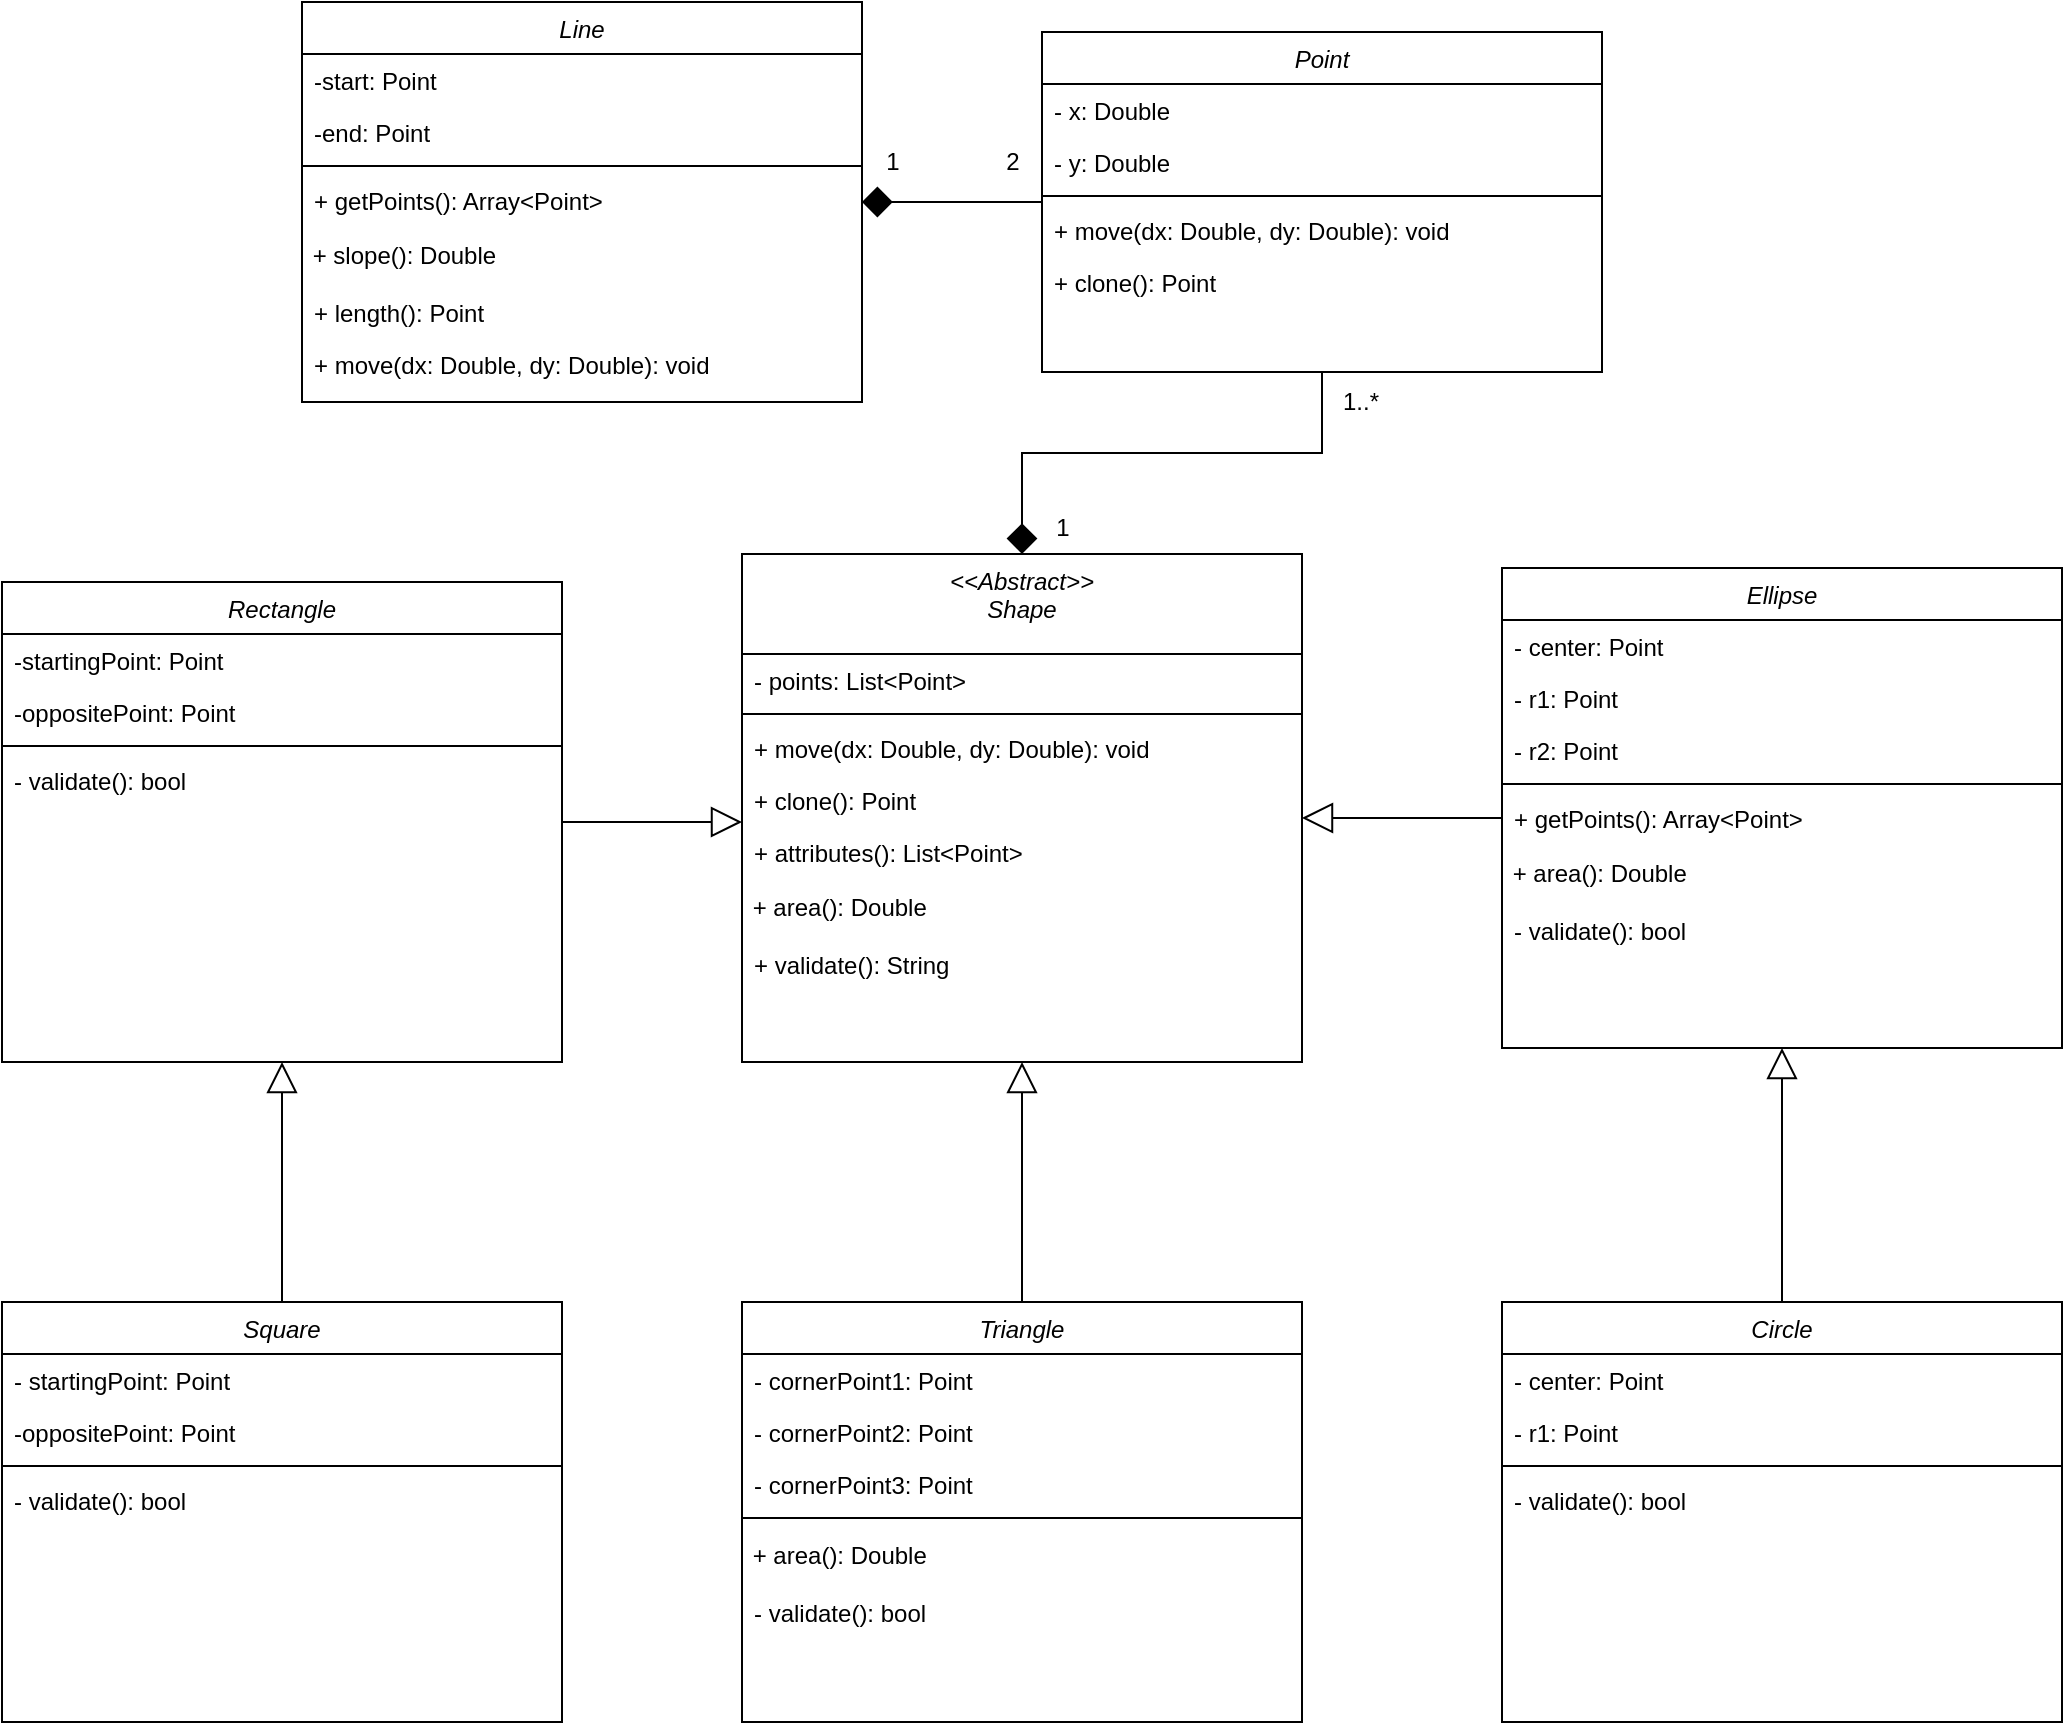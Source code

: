<mxfile version="24.6.4" type="device">
  <diagram id="C5RBs43oDa-KdzZeNtuy" name="Page-1">
    <mxGraphModel dx="2514" dy="920" grid="1" gridSize="10" guides="1" tooltips="1" connect="1" arrows="1" fold="1" page="1" pageScale="1" pageWidth="827" pageHeight="1169" math="0" shadow="0">
      <root>
        <mxCell id="WIyWlLk6GJQsqaUBKTNV-0" />
        <mxCell id="WIyWlLk6GJQsqaUBKTNV-1" parent="WIyWlLk6GJQsqaUBKTNV-0" />
        <mxCell id="Lo9rBZUr5EWBByHOK7Kq-12" style="edgeStyle=orthogonalEdgeStyle;rounded=0;orthogonalLoop=1;jettySize=auto;html=1;entryX=0.5;entryY=0;entryDx=0;entryDy=0;endArrow=diamond;endFill=1;endSize=13;" parent="WIyWlLk6GJQsqaUBKTNV-1" source="zkfFHV4jXpPFQw0GAbJ--0" target="Lo9rBZUr5EWBByHOK7Kq-0" edge="1">
          <mxGeometry relative="1" as="geometry" />
        </mxCell>
        <mxCell id="Lo9rBZUr5EWBByHOK7Kq-14" style="edgeStyle=orthogonalEdgeStyle;rounded=0;orthogonalLoop=1;jettySize=auto;html=1;endArrow=diamond;endFill=1;endSize=13;" parent="WIyWlLk6GJQsqaUBKTNV-1" source="zkfFHV4jXpPFQw0GAbJ--0" target="pKnvmbRFdurTGXLO_dpD-6" edge="1">
          <mxGeometry relative="1" as="geometry" />
        </mxCell>
        <mxCell id="zkfFHV4jXpPFQw0GAbJ--0" value="Point" style="swimlane;fontStyle=2;align=center;verticalAlign=top;childLayout=stackLayout;horizontal=1;startSize=26;horizontalStack=0;resizeParent=1;resizeLast=0;collapsible=1;marginBottom=0;rounded=0;shadow=0;strokeWidth=1;" parent="WIyWlLk6GJQsqaUBKTNV-1" vertex="1">
          <mxGeometry x="390" y="325" width="280" height="170" as="geometry">
            <mxRectangle x="230" y="140" width="160" height="26" as="alternateBounds" />
          </mxGeometry>
        </mxCell>
        <mxCell id="zkfFHV4jXpPFQw0GAbJ--1" value="- x: Double" style="text;align=left;verticalAlign=top;spacingLeft=4;spacingRight=4;overflow=hidden;rotatable=0;points=[[0,0.5],[1,0.5]];portConstraint=eastwest;" parent="zkfFHV4jXpPFQw0GAbJ--0" vertex="1">
          <mxGeometry y="26" width="280" height="26" as="geometry" />
        </mxCell>
        <mxCell id="zkfFHV4jXpPFQw0GAbJ--2" value="- y: Double" style="text;align=left;verticalAlign=top;spacingLeft=4;spacingRight=4;overflow=hidden;rotatable=0;points=[[0,0.5],[1,0.5]];portConstraint=eastwest;rounded=0;shadow=0;html=0;" parent="zkfFHV4jXpPFQw0GAbJ--0" vertex="1">
          <mxGeometry y="52" width="280" height="26" as="geometry" />
        </mxCell>
        <mxCell id="zkfFHV4jXpPFQw0GAbJ--4" value="" style="line;html=1;strokeWidth=1;align=left;verticalAlign=middle;spacingTop=-1;spacingLeft=3;spacingRight=3;rotatable=0;labelPosition=right;points=[];portConstraint=eastwest;" parent="zkfFHV4jXpPFQw0GAbJ--0" vertex="1">
          <mxGeometry y="78" width="280" height="8" as="geometry" />
        </mxCell>
        <mxCell id="pKnvmbRFdurTGXLO_dpD-4" value="+ move(dx: Double, dy: Double): void" style="text;align=left;verticalAlign=top;spacingLeft=4;spacingRight=4;overflow=hidden;rotatable=0;points=[[0,0.5],[1,0.5]];portConstraint=eastwest;" parent="zkfFHV4jXpPFQw0GAbJ--0" vertex="1">
          <mxGeometry y="86" width="280" height="26" as="geometry" />
        </mxCell>
        <mxCell id="pKnvmbRFdurTGXLO_dpD-3" value="+ clone(): Point" style="text;align=left;verticalAlign=top;spacingLeft=4;spacingRight=4;overflow=hidden;rotatable=0;points=[[0,0.5],[1,0.5]];portConstraint=eastwest;" parent="zkfFHV4jXpPFQw0GAbJ--0" vertex="1">
          <mxGeometry y="112" width="280" height="26" as="geometry" />
        </mxCell>
        <mxCell id="pKnvmbRFdurTGXLO_dpD-6" value="Line" style="swimlane;fontStyle=2;align=center;verticalAlign=top;childLayout=stackLayout;horizontal=1;startSize=26;horizontalStack=0;resizeParent=1;resizeLast=0;collapsible=1;marginBottom=0;rounded=0;shadow=0;strokeWidth=1;" parent="WIyWlLk6GJQsqaUBKTNV-1" vertex="1">
          <mxGeometry x="20" y="310" width="280" height="200" as="geometry">
            <mxRectangle x="230" y="140" width="160" height="26" as="alternateBounds" />
          </mxGeometry>
        </mxCell>
        <mxCell id="pKnvmbRFdurTGXLO_dpD-7" value="-start: Point" style="text;align=left;verticalAlign=top;spacingLeft=4;spacingRight=4;overflow=hidden;rotatable=0;points=[[0,0.5],[1,0.5]];portConstraint=eastwest;" parent="pKnvmbRFdurTGXLO_dpD-6" vertex="1">
          <mxGeometry y="26" width="280" height="26" as="geometry" />
        </mxCell>
        <mxCell id="pKnvmbRFdurTGXLO_dpD-8" value="-end: Point" style="text;align=left;verticalAlign=top;spacingLeft=4;spacingRight=4;overflow=hidden;rotatable=0;points=[[0,0.5],[1,0.5]];portConstraint=eastwest;rounded=0;shadow=0;html=0;" parent="pKnvmbRFdurTGXLO_dpD-6" vertex="1">
          <mxGeometry y="52" width="280" height="26" as="geometry" />
        </mxCell>
        <mxCell id="pKnvmbRFdurTGXLO_dpD-9" value="" style="line;html=1;strokeWidth=1;align=left;verticalAlign=middle;spacingTop=-1;spacingLeft=3;spacingRight=3;rotatable=0;labelPosition=right;points=[];portConstraint=eastwest;" parent="pKnvmbRFdurTGXLO_dpD-6" vertex="1">
          <mxGeometry y="78" width="280" height="8" as="geometry" />
        </mxCell>
        <mxCell id="pKnvmbRFdurTGXLO_dpD-10" value="+ getPoints(): Array&lt;Point&gt;" style="text;align=left;verticalAlign=top;spacingLeft=4;spacingRight=4;overflow=hidden;rotatable=0;points=[[0,0.5],[1,0.5]];portConstraint=eastwest;" parent="pKnvmbRFdurTGXLO_dpD-6" vertex="1">
          <mxGeometry y="86" width="280" height="26" as="geometry" />
        </mxCell>
        <mxCell id="pKnvmbRFdurTGXLO_dpD-11" value="&amp;nbsp;+ slope(): Double" style="text;html=1;align=left;verticalAlign=middle;resizable=0;points=[];autosize=1;strokeColor=none;fillColor=none;" parent="pKnvmbRFdurTGXLO_dpD-6" vertex="1">
          <mxGeometry y="112" width="280" height="30" as="geometry" />
        </mxCell>
        <mxCell id="pKnvmbRFdurTGXLO_dpD-12" value="+ length(): Point" style="text;align=left;verticalAlign=top;spacingLeft=4;spacingRight=4;overflow=hidden;rotatable=0;points=[[0,0.5],[1,0.5]];portConstraint=eastwest;" parent="pKnvmbRFdurTGXLO_dpD-6" vertex="1">
          <mxGeometry y="142" width="280" height="26" as="geometry" />
        </mxCell>
        <mxCell id="pKnvmbRFdurTGXLO_dpD-13" value="+ move(dx: Double, dy: Double): void" style="text;align=left;verticalAlign=top;spacingLeft=4;spacingRight=4;overflow=hidden;rotatable=0;points=[[0,0.5],[1,0.5]];portConstraint=eastwest;" parent="pKnvmbRFdurTGXLO_dpD-6" vertex="1">
          <mxGeometry y="168" width="280" height="26" as="geometry" />
        </mxCell>
        <mxCell id="Lo9rBZUr5EWBByHOK7Kq-24" style="edgeStyle=orthogonalEdgeStyle;rounded=0;orthogonalLoop=1;jettySize=auto;html=1;endArrow=block;endFill=0;endSize=13;" parent="WIyWlLk6GJQsqaUBKTNV-1" source="pKnvmbRFdurTGXLO_dpD-15" target="Lo9rBZUr5EWBByHOK7Kq-0" edge="1">
          <mxGeometry relative="1" as="geometry">
            <Array as="points">
              <mxPoint x="220" y="720" />
              <mxPoint x="220" y="720" />
            </Array>
          </mxGeometry>
        </mxCell>
        <mxCell id="pKnvmbRFdurTGXLO_dpD-15" value="Rectangle" style="swimlane;fontStyle=2;align=center;verticalAlign=top;childLayout=stackLayout;horizontal=1;startSize=26;horizontalStack=0;resizeParent=1;resizeLast=0;collapsible=1;marginBottom=0;rounded=0;shadow=0;strokeWidth=1;" parent="WIyWlLk6GJQsqaUBKTNV-1" vertex="1">
          <mxGeometry x="-130" y="600" width="280" height="240" as="geometry">
            <mxRectangle x="230" y="140" width="160" height="26" as="alternateBounds" />
          </mxGeometry>
        </mxCell>
        <mxCell id="DWfuLEr2Yn5OQDxVqT4_-0" value="-startingPoint: Point" style="text;align=left;verticalAlign=top;spacingLeft=4;spacingRight=4;overflow=hidden;rotatable=0;points=[[0,0.5],[1,0.5]];portConstraint=eastwest;" vertex="1" parent="pKnvmbRFdurTGXLO_dpD-15">
          <mxGeometry y="26" width="280" height="26" as="geometry" />
        </mxCell>
        <mxCell id="pKnvmbRFdurTGXLO_dpD-25" value="-oppositePoint: Point" style="text;align=left;verticalAlign=top;spacingLeft=4;spacingRight=4;overflow=hidden;rotatable=0;points=[[0,0.5],[1,0.5]];portConstraint=eastwest;" parent="pKnvmbRFdurTGXLO_dpD-15" vertex="1">
          <mxGeometry y="52" width="280" height="26" as="geometry" />
        </mxCell>
        <mxCell id="pKnvmbRFdurTGXLO_dpD-18" value="" style="line;html=1;strokeWidth=1;align=left;verticalAlign=middle;spacingTop=-1;spacingLeft=3;spacingRight=3;rotatable=0;labelPosition=right;points=[];portConstraint=eastwest;" parent="pKnvmbRFdurTGXLO_dpD-15" vertex="1">
          <mxGeometry y="78" width="280" height="8" as="geometry" />
        </mxCell>
        <mxCell id="pKnvmbRFdurTGXLO_dpD-23" value="- validate(): bool" style="text;align=left;verticalAlign=top;spacingLeft=4;spacingRight=4;overflow=hidden;rotatable=0;points=[[0,0.5],[1,0.5]];portConstraint=eastwest;" parent="pKnvmbRFdurTGXLO_dpD-15" vertex="1">
          <mxGeometry y="86" width="280" height="26" as="geometry" />
        </mxCell>
        <mxCell id="Lo9rBZUr5EWBByHOK7Kq-18" style="edgeStyle=orthogonalEdgeStyle;rounded=0;orthogonalLoop=1;jettySize=auto;html=1;entryX=0.5;entryY=1;entryDx=0;entryDy=0;endArrow=block;endFill=0;endSize=13;" parent="WIyWlLk6GJQsqaUBKTNV-1" source="pKnvmbRFdurTGXLO_dpD-24" target="pKnvmbRFdurTGXLO_dpD-15" edge="1">
          <mxGeometry relative="1" as="geometry" />
        </mxCell>
        <mxCell id="pKnvmbRFdurTGXLO_dpD-24" value="Square" style="swimlane;fontStyle=2;align=center;verticalAlign=top;childLayout=stackLayout;horizontal=1;startSize=26;horizontalStack=0;resizeParent=1;resizeLast=0;collapsible=1;marginBottom=0;rounded=0;shadow=0;strokeWidth=1;" parent="WIyWlLk6GJQsqaUBKTNV-1" vertex="1">
          <mxGeometry x="-130" y="960" width="280" height="210" as="geometry">
            <mxRectangle x="230" y="140" width="160" height="26" as="alternateBounds" />
          </mxGeometry>
        </mxCell>
        <mxCell id="DWfuLEr2Yn5OQDxVqT4_-2" value="- startingPoint: Point" style="text;align=left;verticalAlign=top;spacingLeft=4;spacingRight=4;overflow=hidden;rotatable=0;points=[[0,0.5],[1,0.5]];portConstraint=eastwest;" vertex="1" parent="pKnvmbRFdurTGXLO_dpD-24">
          <mxGeometry y="26" width="280" height="26" as="geometry" />
        </mxCell>
        <mxCell id="DWfuLEr2Yn5OQDxVqT4_-3" value="-oppositePoint: Point" style="text;align=left;verticalAlign=top;spacingLeft=4;spacingRight=4;overflow=hidden;rotatable=0;points=[[0,0.5],[1,0.5]];portConstraint=eastwest;" vertex="1" parent="pKnvmbRFdurTGXLO_dpD-24">
          <mxGeometry y="52" width="280" height="26" as="geometry" />
        </mxCell>
        <mxCell id="pKnvmbRFdurTGXLO_dpD-27" value="" style="line;html=1;strokeWidth=1;align=left;verticalAlign=middle;spacingTop=-1;spacingLeft=3;spacingRight=3;rotatable=0;labelPosition=right;points=[];portConstraint=eastwest;" parent="pKnvmbRFdurTGXLO_dpD-24" vertex="1">
          <mxGeometry y="78" width="280" height="8" as="geometry" />
        </mxCell>
        <mxCell id="pKnvmbRFdurTGXLO_dpD-31" value="- validate(): bool" style="text;align=left;verticalAlign=top;spacingLeft=4;spacingRight=4;overflow=hidden;rotatable=0;points=[[0,0.5],[1,0.5]];portConstraint=eastwest;" parent="pKnvmbRFdurTGXLO_dpD-24" vertex="1">
          <mxGeometry y="86" width="280" height="26" as="geometry" />
        </mxCell>
        <mxCell id="pKnvmbRFdurTGXLO_dpD-32" value="Ellipse" style="swimlane;fontStyle=2;align=center;verticalAlign=top;childLayout=stackLayout;horizontal=1;startSize=26;horizontalStack=0;resizeParent=1;resizeLast=0;collapsible=1;marginBottom=0;rounded=0;shadow=0;strokeWidth=1;" parent="WIyWlLk6GJQsqaUBKTNV-1" vertex="1">
          <mxGeometry x="620" y="593" width="280" height="240" as="geometry">
            <mxRectangle x="230" y="140" width="160" height="26" as="alternateBounds" />
          </mxGeometry>
        </mxCell>
        <mxCell id="pKnvmbRFdurTGXLO_dpD-33" value="- center: Point" style="text;align=left;verticalAlign=top;spacingLeft=4;spacingRight=4;overflow=hidden;rotatable=0;points=[[0,0.5],[1,0.5]];portConstraint=eastwest;" parent="pKnvmbRFdurTGXLO_dpD-32" vertex="1">
          <mxGeometry y="26" width="280" height="26" as="geometry" />
        </mxCell>
        <mxCell id="pKnvmbRFdurTGXLO_dpD-34" value="- r1: Point" style="text;align=left;verticalAlign=top;spacingLeft=4;spacingRight=4;overflow=hidden;rotatable=0;points=[[0,0.5],[1,0.5]];portConstraint=eastwest;rounded=0;shadow=0;html=0;" parent="pKnvmbRFdurTGXLO_dpD-32" vertex="1">
          <mxGeometry y="52" width="280" height="26" as="geometry" />
        </mxCell>
        <mxCell id="pKnvmbRFdurTGXLO_dpD-40" value="- r2: Point" style="text;align=left;verticalAlign=top;spacingLeft=4;spacingRight=4;overflow=hidden;rotatable=0;points=[[0,0.5],[1,0.5]];portConstraint=eastwest;rounded=0;shadow=0;html=0;" parent="pKnvmbRFdurTGXLO_dpD-32" vertex="1">
          <mxGeometry y="78" width="280" height="26" as="geometry" />
        </mxCell>
        <mxCell id="pKnvmbRFdurTGXLO_dpD-35" value="" style="line;html=1;strokeWidth=1;align=left;verticalAlign=middle;spacingTop=-1;spacingLeft=3;spacingRight=3;rotatable=0;labelPosition=right;points=[];portConstraint=eastwest;" parent="pKnvmbRFdurTGXLO_dpD-32" vertex="1">
          <mxGeometry y="104" width="280" height="8" as="geometry" />
        </mxCell>
        <mxCell id="pKnvmbRFdurTGXLO_dpD-36" value="+ getPoints(): Array&lt;Point&gt;" style="text;align=left;verticalAlign=top;spacingLeft=4;spacingRight=4;overflow=hidden;rotatable=0;points=[[0,0.5],[1,0.5]];portConstraint=eastwest;" parent="pKnvmbRFdurTGXLO_dpD-32" vertex="1">
          <mxGeometry y="112" width="280" height="26" as="geometry" />
        </mxCell>
        <mxCell id="pKnvmbRFdurTGXLO_dpD-37" value="&amp;nbsp;+ area(): Double" style="text;html=1;align=left;verticalAlign=middle;resizable=0;points=[];autosize=1;strokeColor=none;fillColor=none;" parent="pKnvmbRFdurTGXLO_dpD-32" vertex="1">
          <mxGeometry y="138" width="280" height="30" as="geometry" />
        </mxCell>
        <mxCell id="pKnvmbRFdurTGXLO_dpD-39" value="- validate(): bool" style="text;align=left;verticalAlign=top;spacingLeft=4;spacingRight=4;overflow=hidden;rotatable=0;points=[[0,0.5],[1,0.5]];portConstraint=eastwest;" parent="pKnvmbRFdurTGXLO_dpD-32" vertex="1">
          <mxGeometry y="168" width="280" height="26" as="geometry" />
        </mxCell>
        <mxCell id="pKnvmbRFdurTGXLO_dpD-77" style="edgeStyle=orthogonalEdgeStyle;rounded=0;orthogonalLoop=1;jettySize=auto;html=1;entryX=0.5;entryY=1;entryDx=0;entryDy=0;endArrow=block;endFill=0;endSize=13;" parent="WIyWlLk6GJQsqaUBKTNV-1" source="pKnvmbRFdurTGXLO_dpD-41" target="pKnvmbRFdurTGXLO_dpD-32" edge="1">
          <mxGeometry relative="1" as="geometry" />
        </mxCell>
        <mxCell id="pKnvmbRFdurTGXLO_dpD-41" value="Circle" style="swimlane;fontStyle=2;align=center;verticalAlign=top;childLayout=stackLayout;horizontal=1;startSize=26;horizontalStack=0;resizeParent=1;resizeLast=0;collapsible=1;marginBottom=0;rounded=0;shadow=0;strokeWidth=1;" parent="WIyWlLk6GJQsqaUBKTNV-1" vertex="1">
          <mxGeometry x="620" y="960" width="280" height="210" as="geometry">
            <mxRectangle x="230" y="140" width="160" height="26" as="alternateBounds" />
          </mxGeometry>
        </mxCell>
        <mxCell id="pKnvmbRFdurTGXLO_dpD-42" value="- center: Point" style="text;align=left;verticalAlign=top;spacingLeft=4;spacingRight=4;overflow=hidden;rotatable=0;points=[[0,0.5],[1,0.5]];portConstraint=eastwest;" parent="pKnvmbRFdurTGXLO_dpD-41" vertex="1">
          <mxGeometry y="26" width="280" height="26" as="geometry" />
        </mxCell>
        <mxCell id="pKnvmbRFdurTGXLO_dpD-43" value="- r1: Point" style="text;align=left;verticalAlign=top;spacingLeft=4;spacingRight=4;overflow=hidden;rotatable=0;points=[[0,0.5],[1,0.5]];portConstraint=eastwest;rounded=0;shadow=0;html=0;" parent="pKnvmbRFdurTGXLO_dpD-41" vertex="1">
          <mxGeometry y="52" width="280" height="26" as="geometry" />
        </mxCell>
        <mxCell id="pKnvmbRFdurTGXLO_dpD-45" value="" style="line;html=1;strokeWidth=1;align=left;verticalAlign=middle;spacingTop=-1;spacingLeft=3;spacingRight=3;rotatable=0;labelPosition=right;points=[];portConstraint=eastwest;" parent="pKnvmbRFdurTGXLO_dpD-41" vertex="1">
          <mxGeometry y="78" width="280" height="8" as="geometry" />
        </mxCell>
        <mxCell id="pKnvmbRFdurTGXLO_dpD-49" value="- validate(): bool" style="text;align=left;verticalAlign=top;spacingLeft=4;spacingRight=4;overflow=hidden;rotatable=0;points=[[0,0.5],[1,0.5]];portConstraint=eastwest;" parent="pKnvmbRFdurTGXLO_dpD-41" vertex="1">
          <mxGeometry y="86" width="280" height="26" as="geometry" />
        </mxCell>
        <mxCell id="Lo9rBZUr5EWBByHOK7Kq-22" style="edgeStyle=orthogonalEdgeStyle;rounded=0;orthogonalLoop=1;jettySize=auto;html=1;entryX=0.5;entryY=1;entryDx=0;entryDy=0;endArrow=block;endFill=0;endSize=13;" parent="WIyWlLk6GJQsqaUBKTNV-1" source="pKnvmbRFdurTGXLO_dpD-50" target="Lo9rBZUr5EWBByHOK7Kq-0" edge="1">
          <mxGeometry relative="1" as="geometry" />
        </mxCell>
        <mxCell id="pKnvmbRFdurTGXLO_dpD-50" value="Triangle" style="swimlane;fontStyle=2;align=center;verticalAlign=top;childLayout=stackLayout;horizontal=1;startSize=26;horizontalStack=0;resizeParent=1;resizeLast=0;collapsible=1;marginBottom=0;rounded=0;shadow=0;strokeWidth=1;" parent="WIyWlLk6GJQsqaUBKTNV-1" vertex="1">
          <mxGeometry x="240" y="960" width="280" height="210" as="geometry">
            <mxRectangle x="230" y="140" width="160" height="26" as="alternateBounds" />
          </mxGeometry>
        </mxCell>
        <mxCell id="pKnvmbRFdurTGXLO_dpD-52" value="- cornerPoint1: Point" style="text;align=left;verticalAlign=top;spacingLeft=4;spacingRight=4;overflow=hidden;rotatable=0;points=[[0,0.5],[1,0.5]];portConstraint=eastwest;rounded=0;shadow=0;html=0;" parent="pKnvmbRFdurTGXLO_dpD-50" vertex="1">
          <mxGeometry y="26" width="280" height="26" as="geometry" />
        </mxCell>
        <mxCell id="pKnvmbRFdurTGXLO_dpD-53" value="- cornerPoint2: Point" style="text;align=left;verticalAlign=top;spacingLeft=4;spacingRight=4;overflow=hidden;rotatable=0;points=[[0,0.5],[1,0.5]];portConstraint=eastwest;rounded=0;shadow=0;html=0;" parent="pKnvmbRFdurTGXLO_dpD-50" vertex="1">
          <mxGeometry y="52" width="280" height="26" as="geometry" />
        </mxCell>
        <mxCell id="DWfuLEr2Yn5OQDxVqT4_-1" value="- cornerPoint3: Point" style="text;align=left;verticalAlign=top;spacingLeft=4;spacingRight=4;overflow=hidden;rotatable=0;points=[[0,0.5],[1,0.5]];portConstraint=eastwest;rounded=0;shadow=0;html=0;" vertex="1" parent="pKnvmbRFdurTGXLO_dpD-50">
          <mxGeometry y="78" width="280" height="26" as="geometry" />
        </mxCell>
        <mxCell id="pKnvmbRFdurTGXLO_dpD-54" value="" style="line;html=1;strokeWidth=1;align=left;verticalAlign=middle;spacingTop=-1;spacingLeft=3;spacingRight=3;rotatable=0;labelPosition=right;points=[];portConstraint=eastwest;" parent="pKnvmbRFdurTGXLO_dpD-50" vertex="1">
          <mxGeometry y="104" width="280" height="8" as="geometry" />
        </mxCell>
        <mxCell id="pKnvmbRFdurTGXLO_dpD-56" value="&amp;nbsp;+ area(): Double" style="text;html=1;align=left;verticalAlign=middle;resizable=0;points=[];autosize=1;strokeColor=none;fillColor=none;" parent="pKnvmbRFdurTGXLO_dpD-50" vertex="1">
          <mxGeometry y="112" width="280" height="30" as="geometry" />
        </mxCell>
        <mxCell id="pKnvmbRFdurTGXLO_dpD-58" value="- validate(): bool" style="text;align=left;verticalAlign=top;spacingLeft=4;spacingRight=4;overflow=hidden;rotatable=0;points=[[0,0.5],[1,0.5]];portConstraint=eastwest;" parent="pKnvmbRFdurTGXLO_dpD-50" vertex="1">
          <mxGeometry y="142" width="280" height="26" as="geometry" />
        </mxCell>
        <mxCell id="Lo9rBZUr5EWBByHOK7Kq-0" value="&lt;&lt;Abstract&gt;&gt;&#xa;Shape" style="swimlane;fontStyle=2;align=center;verticalAlign=top;childLayout=stackLayout;horizontal=1;startSize=50;horizontalStack=0;resizeParent=1;resizeLast=0;collapsible=1;marginBottom=0;rounded=0;shadow=0;strokeWidth=1;" parent="WIyWlLk6GJQsqaUBKTNV-1" vertex="1">
          <mxGeometry x="240" y="586" width="280" height="254" as="geometry">
            <mxRectangle x="230" y="140" width="160" height="26" as="alternateBounds" />
          </mxGeometry>
        </mxCell>
        <mxCell id="Lo9rBZUr5EWBByHOK7Kq-1" value="- points: List&lt;Point&gt;" style="text;align=left;verticalAlign=top;spacingLeft=4;spacingRight=4;overflow=hidden;rotatable=0;points=[[0,0.5],[1,0.5]];portConstraint=eastwest;" parent="Lo9rBZUr5EWBByHOK7Kq-0" vertex="1">
          <mxGeometry y="50" width="280" height="26" as="geometry" />
        </mxCell>
        <mxCell id="Lo9rBZUr5EWBByHOK7Kq-3" value="" style="line;html=1;strokeWidth=1;align=left;verticalAlign=middle;spacingTop=-1;spacingLeft=3;spacingRight=3;rotatable=0;labelPosition=right;points=[];portConstraint=eastwest;" parent="Lo9rBZUr5EWBByHOK7Kq-0" vertex="1">
          <mxGeometry y="76" width="280" height="8" as="geometry" />
        </mxCell>
        <mxCell id="Lo9rBZUr5EWBByHOK7Kq-5" value="+ move(dx: Double, dy: Double): void" style="text;align=left;verticalAlign=top;spacingLeft=4;spacingRight=4;overflow=hidden;rotatable=0;points=[[0,0.5],[1,0.5]];portConstraint=eastwest;" parent="Lo9rBZUr5EWBByHOK7Kq-0" vertex="1">
          <mxGeometry y="84" width="280" height="26" as="geometry" />
        </mxCell>
        <mxCell id="Lo9rBZUr5EWBByHOK7Kq-6" value="+ clone(): Point" style="text;align=left;verticalAlign=top;spacingLeft=4;spacingRight=4;overflow=hidden;rotatable=0;points=[[0,0.5],[1,0.5]];portConstraint=eastwest;" parent="Lo9rBZUr5EWBByHOK7Kq-0" vertex="1">
          <mxGeometry y="110" width="280" height="26" as="geometry" />
        </mxCell>
        <mxCell id="Lo9rBZUr5EWBByHOK7Kq-17" value="+ attributes(): List&lt;Point&gt;" style="text;align=left;verticalAlign=top;spacingLeft=4;spacingRight=4;overflow=hidden;rotatable=0;points=[[0,0.5],[1,0.5]];portConstraint=eastwest;" parent="Lo9rBZUr5EWBByHOK7Kq-0" vertex="1">
          <mxGeometry y="136" width="280" height="26" as="geometry" />
        </mxCell>
        <mxCell id="DWfuLEr2Yn5OQDxVqT4_-9" value="&amp;nbsp;+ area(): Double" style="text;html=1;align=left;verticalAlign=middle;resizable=0;points=[];autosize=1;strokeColor=none;fillColor=none;" vertex="1" parent="Lo9rBZUr5EWBByHOK7Kq-0">
          <mxGeometry y="162" width="280" height="30" as="geometry" />
        </mxCell>
        <mxCell id="Lo9rBZUr5EWBByHOK7Kq-15" value="+ validate(): String" style="text;align=left;verticalAlign=top;spacingLeft=4;spacingRight=4;overflow=hidden;rotatable=0;points=[[0,0.5],[1,0.5]];portConstraint=eastwest;" parent="Lo9rBZUr5EWBByHOK7Kq-0" vertex="1">
          <mxGeometry y="192" width="280" height="26" as="geometry" />
        </mxCell>
        <mxCell id="Lo9rBZUr5EWBByHOK7Kq-25" style="edgeStyle=orthogonalEdgeStyle;rounded=0;orthogonalLoop=1;jettySize=auto;html=1;endSize=13;endArrow=block;endFill=0;" parent="WIyWlLk6GJQsqaUBKTNV-1" source="pKnvmbRFdurTGXLO_dpD-36" target="Lo9rBZUr5EWBByHOK7Kq-0" edge="1">
          <mxGeometry relative="1" as="geometry">
            <Array as="points">
              <mxPoint x="550" y="718" />
              <mxPoint x="550" y="718" />
            </Array>
          </mxGeometry>
        </mxCell>
        <mxCell id="DWfuLEr2Yn5OQDxVqT4_-5" value="1" style="text;html=1;align=center;verticalAlign=middle;resizable=0;points=[];autosize=1;strokeColor=none;fillColor=none;" vertex="1" parent="WIyWlLk6GJQsqaUBKTNV-1">
          <mxGeometry x="300" y="375" width="30" height="30" as="geometry" />
        </mxCell>
        <mxCell id="DWfuLEr2Yn5OQDxVqT4_-6" value="2" style="text;html=1;align=center;verticalAlign=middle;resizable=0;points=[];autosize=1;strokeColor=none;fillColor=none;" vertex="1" parent="WIyWlLk6GJQsqaUBKTNV-1">
          <mxGeometry x="360" y="375" width="30" height="30" as="geometry" />
        </mxCell>
        <mxCell id="DWfuLEr2Yn5OQDxVqT4_-7" value="1" style="text;html=1;align=center;verticalAlign=middle;resizable=0;points=[];autosize=1;strokeColor=none;fillColor=none;" vertex="1" parent="WIyWlLk6GJQsqaUBKTNV-1">
          <mxGeometry x="385" y="558" width="30" height="30" as="geometry" />
        </mxCell>
        <mxCell id="DWfuLEr2Yn5OQDxVqT4_-8" value="1..*" style="text;html=1;align=center;verticalAlign=middle;resizable=0;points=[];autosize=1;strokeColor=none;fillColor=none;" vertex="1" parent="WIyWlLk6GJQsqaUBKTNV-1">
          <mxGeometry x="529" y="495" width="40" height="30" as="geometry" />
        </mxCell>
      </root>
    </mxGraphModel>
  </diagram>
</mxfile>
